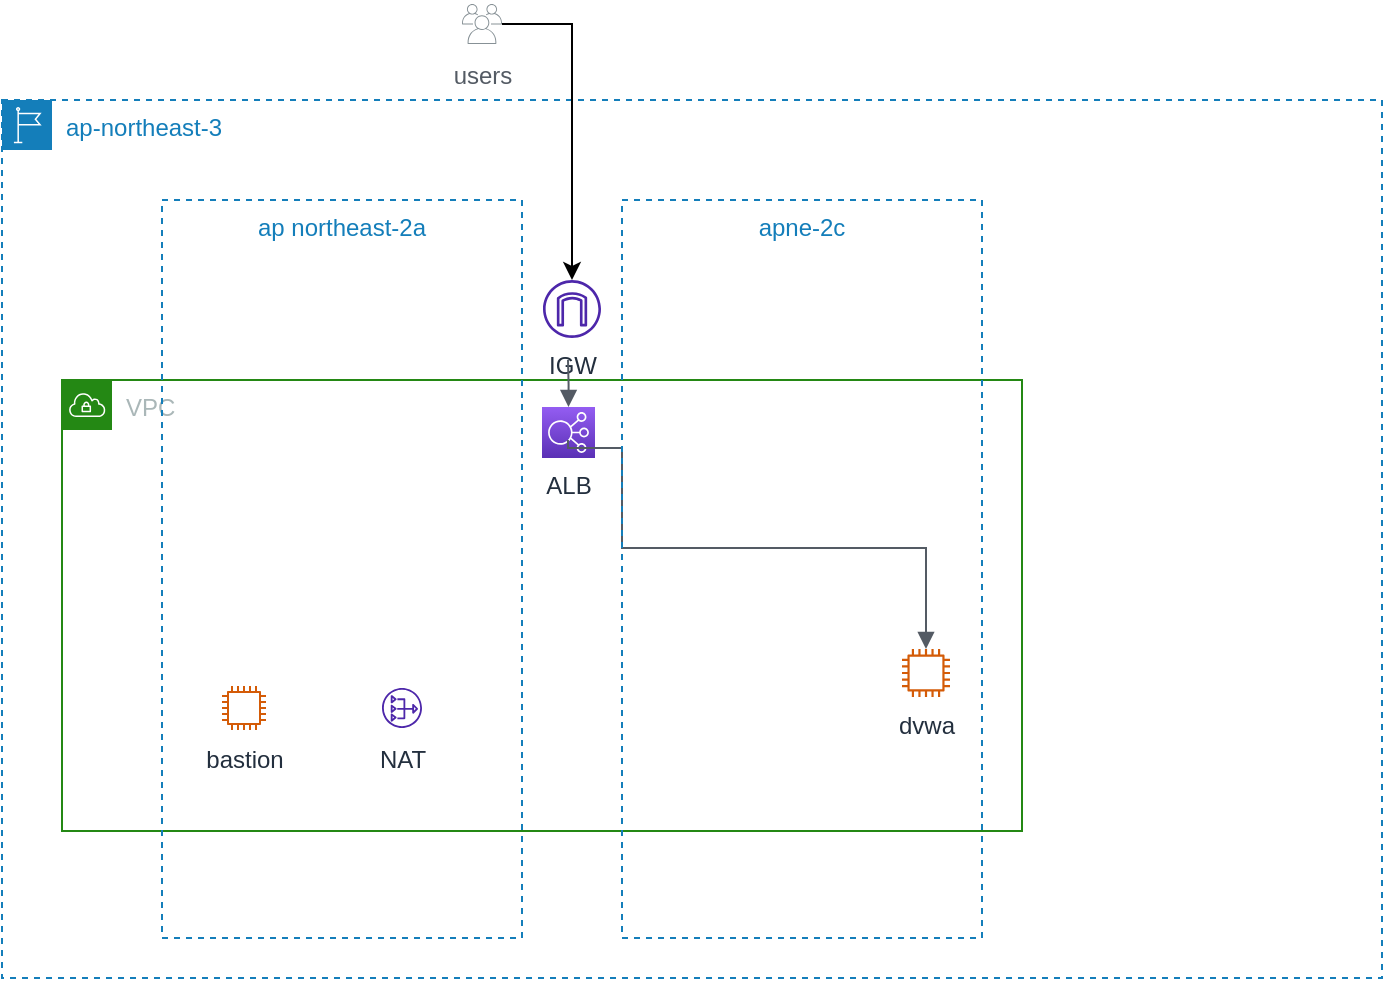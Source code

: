 <mxfile version="20.8.16" type="github">
  <diagram id="Ht1M8jgEwFfnCIfOTk4-" name="Page-1">
    <mxGraphModel dx="1050" dy="541" grid="1" gridSize="10" guides="1" tooltips="1" connect="1" arrows="1" fold="1" page="1" pageScale="1" pageWidth="1169" pageHeight="827" math="0" shadow="0">
      <root>
        <mxCell id="0" />
        <mxCell id="1" parent="0" />
        <mxCell id="KHJsK5k8bRfUbACJ1K8j-1" value="ap-northeast-3" style="points=[[0,0],[0.25,0],[0.5,0],[0.75,0],[1,0],[1,0.25],[1,0.5],[1,0.75],[1,1],[0.75,1],[0.5,1],[0.25,1],[0,1],[0,0.75],[0,0.5],[0,0.25]];outlineConnect=0;gradientColor=none;html=1;whiteSpace=wrap;fontSize=12;fontStyle=0;container=1;pointerEvents=0;collapsible=0;recursiveResize=0;shape=mxgraph.aws4.group;grIcon=mxgraph.aws4.group_region;strokeColor=#147EBA;fillColor=none;verticalAlign=top;align=left;spacingLeft=30;fontColor=#147EBA;dashed=1;" parent="1" vertex="1">
          <mxGeometry x="290" y="260" width="690" height="439" as="geometry" />
        </mxCell>
        <mxCell id="KHJsK5k8bRfUbACJ1K8j-2" value="VPC" style="points=[[0,0],[0.25,0],[0.5,0],[0.75,0],[1,0],[1,0.25],[1,0.5],[1,0.75],[1,1],[0.75,1],[0.5,1],[0.25,1],[0,1],[0,0.75],[0,0.5],[0,0.25]];outlineConnect=0;gradientColor=none;html=1;whiteSpace=wrap;fontSize=12;fontStyle=0;container=1;pointerEvents=0;collapsible=0;recursiveResize=0;shape=mxgraph.aws4.group;grIcon=mxgraph.aws4.group_vpc;strokeColor=#248814;fillColor=none;verticalAlign=top;align=left;spacingLeft=30;fontColor=#AAB7B8;dashed=0;" parent="KHJsK5k8bRfUbACJ1K8j-1" vertex="1">
          <mxGeometry x="30" y="140" width="480" height="225.5" as="geometry" />
        </mxCell>
        <mxCell id="KHJsK5k8bRfUbACJ1K8j-14" value="ALB" style="sketch=0;points=[[0,0,0],[0.25,0,0],[0.5,0,0],[0.75,0,0],[1,0,0],[0,1,0],[0.25,1,0],[0.5,1,0],[0.75,1,0],[1,1,0],[0,0.25,0],[0,0.5,0],[0,0.75,0],[1,0.25,0],[1,0.5,0],[1,0.75,0]];outlineConnect=0;fontColor=#232F3E;gradientColor=#945DF2;gradientDirection=north;fillColor=#5A30B5;strokeColor=#ffffff;dashed=0;verticalLabelPosition=bottom;verticalAlign=top;align=center;html=1;fontSize=12;fontStyle=0;aspect=fixed;shape=mxgraph.aws4.resourceIcon;resIcon=mxgraph.aws4.elastic_load_balancing;" parent="KHJsK5k8bRfUbACJ1K8j-2" vertex="1">
          <mxGeometry x="240" y="13.5" width="26.5" height="25.5" as="geometry" />
        </mxCell>
        <mxCell id="KHJsK5k8bRfUbACJ1K8j-18" value="" style="edgeStyle=orthogonalEdgeStyle;html=1;endArrow=none;elbow=vertical;startArrow=block;startFill=1;strokeColor=#545B64;rounded=0;" parent="KHJsK5k8bRfUbACJ1K8j-2" source="KHJsK5k8bRfUbACJ1K8j-13" edge="1">
          <mxGeometry width="100" relative="1" as="geometry">
            <mxPoint x="258.22" y="180" as="sourcePoint" />
            <mxPoint x="252.97" y="30" as="targetPoint" />
            <Array as="points">
              <mxPoint x="280" y="84" />
              <mxPoint x="280" y="34" />
              <mxPoint x="253" y="34" />
            </Array>
          </mxGeometry>
        </mxCell>
        <mxCell id="KHJsK5k8bRfUbACJ1K8j-6" value="ap northeast-2a" style="fillColor=none;strokeColor=#147EBA;dashed=1;verticalAlign=top;fontStyle=0;fontColor=#147EBA;" parent="KHJsK5k8bRfUbACJ1K8j-1" vertex="1">
          <mxGeometry x="80" y="50" width="180" height="369" as="geometry" />
        </mxCell>
        <mxCell id="KHJsK5k8bRfUbACJ1K8j-7" value="apne-2c" style="fillColor=none;strokeColor=#147EBA;dashed=1;verticalAlign=top;fontStyle=0;fontColor=#147EBA;" parent="KHJsK5k8bRfUbACJ1K8j-1" vertex="1">
          <mxGeometry x="310" y="50" width="180" height="369" as="geometry" />
        </mxCell>
        <mxCell id="KHJsK5k8bRfUbACJ1K8j-10" value="bastion" style="sketch=0;outlineConnect=0;fontColor=#232F3E;gradientColor=none;fillColor=#D45B07;strokeColor=none;dashed=0;verticalLabelPosition=bottom;verticalAlign=top;align=center;html=1;fontSize=12;fontStyle=0;aspect=fixed;pointerEvents=1;shape=mxgraph.aws4.instance2;" parent="KHJsK5k8bRfUbACJ1K8j-1" vertex="1">
          <mxGeometry x="110" y="292" width="22" height="24" as="geometry" />
        </mxCell>
        <mxCell id="KHJsK5k8bRfUbACJ1K8j-13" value="dvwa" style="sketch=0;outlineConnect=0;fontColor=#232F3E;gradientColor=none;fillColor=#D45B07;strokeColor=none;dashed=0;verticalLabelPosition=bottom;verticalAlign=top;align=center;html=1;fontSize=12;fontStyle=0;aspect=fixed;pointerEvents=1;shape=mxgraph.aws4.instance2;" parent="KHJsK5k8bRfUbACJ1K8j-1" vertex="1">
          <mxGeometry x="450" y="274.5" width="24" height="24" as="geometry" />
        </mxCell>
        <mxCell id="KHJsK5k8bRfUbACJ1K8j-15" value="IGW" style="sketch=0;outlineConnect=0;fontColor=#232F3E;gradientColor=none;fillColor=#4D27AA;strokeColor=none;dashed=0;verticalLabelPosition=bottom;verticalAlign=top;align=center;html=1;fontSize=12;fontStyle=0;aspect=fixed;pointerEvents=1;shape=mxgraph.aws4.internet_gateway;" parent="KHJsK5k8bRfUbACJ1K8j-1" vertex="1">
          <mxGeometry x="270" y="90" width="30" height="29" as="geometry" />
        </mxCell>
        <mxCell id="KHJsK5k8bRfUbACJ1K8j-16" value="" style="edgeStyle=orthogonalEdgeStyle;html=1;endArrow=none;elbow=vertical;startArrow=block;startFill=1;strokeColor=#545B64;rounded=0;exitX=0.5;exitY=0;exitDx=0;exitDy=0;exitPerimeter=0;" parent="KHJsK5k8bRfUbACJ1K8j-1" source="KHJsK5k8bRfUbACJ1K8j-14" edge="1">
          <mxGeometry width="100" relative="1" as="geometry">
            <mxPoint x="178" y="70" as="sourcePoint" />
            <mxPoint x="283" y="130" as="targetPoint" />
          </mxGeometry>
        </mxCell>
        <mxCell id="9CmSmT6cMbp73Giy7Jey-1" value="NAT" style="sketch=0;outlineConnect=0;fontColor=#232F3E;gradientColor=none;fillColor=#4D27AA;strokeColor=none;dashed=0;verticalLabelPosition=bottom;verticalAlign=top;align=center;html=1;fontSize=12;fontStyle=0;aspect=fixed;pointerEvents=1;shape=mxgraph.aws4.nat_gateway;" parent="KHJsK5k8bRfUbACJ1K8j-1" vertex="1">
          <mxGeometry x="190" y="292" width="20" height="24" as="geometry" />
        </mxCell>
        <mxCell id="KHJsK5k8bRfUbACJ1K8j-21" style="edgeStyle=orthogonalEdgeStyle;rounded=0;orthogonalLoop=1;jettySize=auto;html=1;" parent="1" source="KHJsK5k8bRfUbACJ1K8j-9" target="KHJsK5k8bRfUbACJ1K8j-15" edge="1">
          <mxGeometry relative="1" as="geometry" />
        </mxCell>
        <mxCell id="KHJsK5k8bRfUbACJ1K8j-9" value="users" style="sketch=0;outlineConnect=0;gradientColor=none;fontColor=#545B64;strokeColor=none;fillColor=#879196;dashed=0;verticalLabelPosition=bottom;verticalAlign=top;align=center;html=1;fontSize=12;fontStyle=0;aspect=fixed;shape=mxgraph.aws4.illustration_users;pointerEvents=1" parent="1" vertex="1">
          <mxGeometry x="520" y="210" width="20" height="24" as="geometry" />
        </mxCell>
      </root>
    </mxGraphModel>
  </diagram>
</mxfile>
